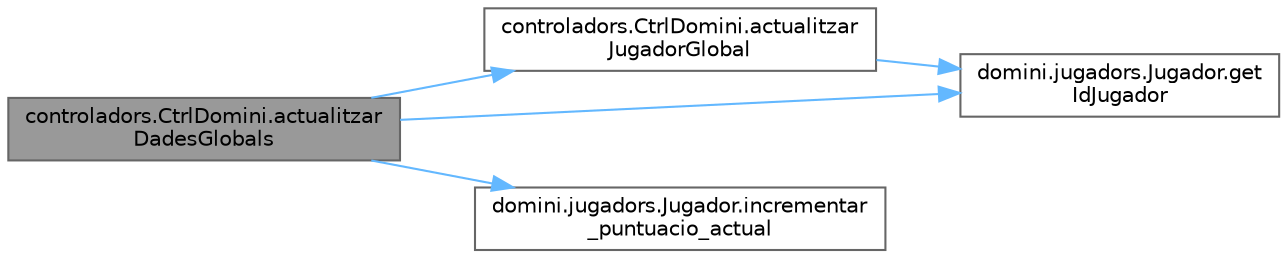 digraph "controladors.CtrlDomini.actualitzarDadesGlobals"
{
 // INTERACTIVE_SVG=YES
 // LATEX_PDF_SIZE
  bgcolor="transparent";
  edge [fontname=Helvetica,fontsize=10,labelfontname=Helvetica,labelfontsize=10];
  node [fontname=Helvetica,fontsize=10,shape=box,height=0.2,width=0.4];
  rankdir="LR";
  Node1 [id="Node000001",label="controladors.CtrlDomini.actualitzar\lDadesGlobals",height=0.2,width=0.4,color="gray40", fillcolor="grey60", style="filled", fontcolor="black",tooltip="Actualitza les dades globals dels jugadors després d'una partida."];
  Node1 -> Node2 [id="edge1_Node000001_Node000002",color="steelblue1",style="solid",tooltip=" "];
  Node2 [id="Node000002",label="controladors.CtrlDomini.actualitzar\lJugadorGlobal",height=0.2,width=0.4,color="grey40", fillcolor="white", style="filled",URL="$classcontroladors_1_1_ctrl_domini.html#a96336985c6a802beb79a7a9a9f82b3d4",tooltip="Actualitza les dades globals d'un jugador."];
  Node2 -> Node3 [id="edge2_Node000002_Node000003",color="steelblue1",style="solid",tooltip=" "];
  Node3 [id="Node000003",label="domini.jugadors.Jugador.get\lIdJugador",height=0.2,width=0.4,color="grey40", fillcolor="white", style="filled",URL="$classdomini_1_1jugadors_1_1_jugador.html#afa999de0f50bb1671ac42dbe31388b01",tooltip="Retorna l'identificador del jugador."];
  Node1 -> Node3 [id="edge3_Node000001_Node000003",color="steelblue1",style="solid",tooltip=" "];
  Node1 -> Node4 [id="edge4_Node000001_Node000004",color="steelblue1",style="solid",tooltip=" "];
  Node4 [id="Node000004",label="domini.jugadors.Jugador.incrementar\l_puntuacio_actual",height=0.2,width=0.4,color="grey40", fillcolor="white", style="filled",URL="$classdomini_1_1jugadors_1_1_jugador.html#ac035aeae1fdd82b932fe2c717ae9b3d5",tooltip="Afegeix punts a la puntuació actual del jugador."];
}
